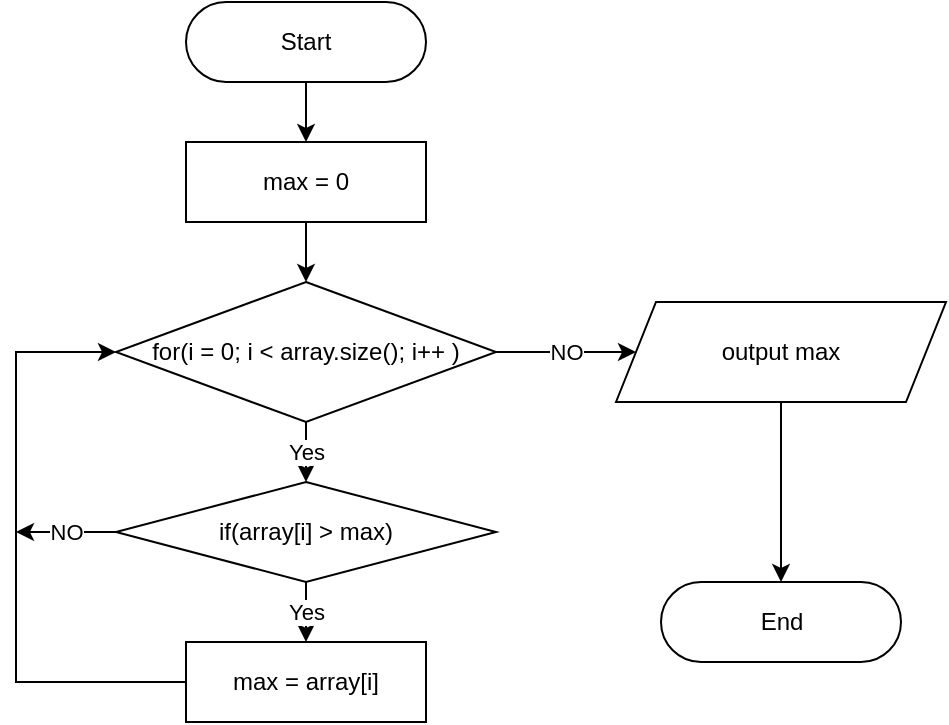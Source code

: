 <mxfile>
    <diagram id="1rW_6nHHEYhYeWf5bQtX" name="Page-1">
        <mxGraphModel dx="640" dy="378" grid="1" gridSize="10" guides="1" tooltips="1" connect="1" arrows="1" fold="1" page="1" pageScale="1" pageWidth="850" pageHeight="1100" math="0" shadow="0">
            <root>
                <mxCell id="0"/>
                <mxCell id="1" parent="0"/>
                <mxCell id="9" style="edgeStyle=orthogonalEdgeStyle;rounded=0;orthogonalLoop=1;jettySize=auto;html=1;exitX=0.5;exitY=1;exitDx=0;exitDy=0;entryX=0.5;entryY=0;entryDx=0;entryDy=0;" edge="1" parent="1" source="2" target="5">
                    <mxGeometry relative="1" as="geometry"/>
                </mxCell>
                <mxCell id="2" value="Start" style="rounded=1;whiteSpace=wrap;html=1;arcSize=50;" vertex="1" parent="1">
                    <mxGeometry x="265" y="30" width="120" height="40" as="geometry"/>
                </mxCell>
                <mxCell id="3" value="End" style="rounded=1;whiteSpace=wrap;html=1;arcSize=50;" vertex="1" parent="1">
                    <mxGeometry x="502.5" y="320" width="120" height="40" as="geometry"/>
                </mxCell>
                <mxCell id="11" value="Yes" style="edgeStyle=orthogonalEdgeStyle;rounded=0;orthogonalLoop=1;jettySize=auto;html=1;exitX=0.5;exitY=1;exitDx=0;exitDy=0;entryX=0.5;entryY=0;entryDx=0;entryDy=0;" edge="1" parent="1" source="4" target="8">
                    <mxGeometry relative="1" as="geometry"/>
                </mxCell>
                <mxCell id="18" value="NO" style="edgeStyle=orthogonalEdgeStyle;rounded=0;orthogonalLoop=1;jettySize=auto;html=1;exitX=1;exitY=0.5;exitDx=0;exitDy=0;entryX=0;entryY=0.5;entryDx=0;entryDy=0;" edge="1" parent="1" source="4" target="16">
                    <mxGeometry relative="1" as="geometry"/>
                </mxCell>
                <mxCell id="4" value="for(i = 0; i &amp;lt; array.size(); i++ )" style="rhombus;whiteSpace=wrap;html=1;" vertex="1" parent="1">
                    <mxGeometry x="230" y="170" width="190" height="70" as="geometry"/>
                </mxCell>
                <mxCell id="10" style="edgeStyle=orthogonalEdgeStyle;rounded=0;orthogonalLoop=1;jettySize=auto;html=1;exitX=0.5;exitY=1;exitDx=0;exitDy=0;entryX=0.5;entryY=0;entryDx=0;entryDy=0;" edge="1" parent="1" source="5" target="4">
                    <mxGeometry relative="1" as="geometry"/>
                </mxCell>
                <mxCell id="5" value="max = 0" style="rounded=0;whiteSpace=wrap;html=1;" vertex="1" parent="1">
                    <mxGeometry x="265" y="100" width="120" height="40" as="geometry"/>
                </mxCell>
                <mxCell id="13" style="edgeStyle=orthogonalEdgeStyle;rounded=0;orthogonalLoop=1;jettySize=auto;html=1;entryX=0;entryY=0.5;entryDx=0;entryDy=0;" edge="1" parent="1" source="6" target="4">
                    <mxGeometry relative="1" as="geometry">
                        <Array as="points">
                            <mxPoint x="180" y="370"/>
                            <mxPoint x="180" y="205"/>
                        </Array>
                    </mxGeometry>
                </mxCell>
                <mxCell id="6" value="max = array[i]" style="rounded=0;whiteSpace=wrap;html=1;" vertex="1" parent="1">
                    <mxGeometry x="265" y="350" width="120" height="40" as="geometry"/>
                </mxCell>
                <mxCell id="12" value="Yes" style="edgeStyle=orthogonalEdgeStyle;rounded=0;orthogonalLoop=1;jettySize=auto;html=1;exitX=0.5;exitY=1;exitDx=0;exitDy=0;entryX=0.5;entryY=0;entryDx=0;entryDy=0;" edge="1" parent="1" source="8" target="6">
                    <mxGeometry relative="1" as="geometry"/>
                </mxCell>
                <mxCell id="14" value="NO" style="edgeStyle=orthogonalEdgeStyle;rounded=0;orthogonalLoop=1;jettySize=auto;html=1;exitX=0;exitY=0.5;exitDx=0;exitDy=0;" edge="1" parent="1" source="8">
                    <mxGeometry relative="1" as="geometry">
                        <mxPoint x="180" y="295" as="targetPoint"/>
                        <Array as="points">
                            <mxPoint x="210" y="295"/>
                            <mxPoint x="210" y="295"/>
                        </Array>
                    </mxGeometry>
                </mxCell>
                <mxCell id="8" value="if(array[i] &amp;gt; max)" style="rhombus;whiteSpace=wrap;html=1;" vertex="1" parent="1">
                    <mxGeometry x="230" y="270" width="190" height="50" as="geometry"/>
                </mxCell>
                <mxCell id="17" style="edgeStyle=orthogonalEdgeStyle;rounded=0;orthogonalLoop=1;jettySize=auto;html=1;entryX=0.5;entryY=0;entryDx=0;entryDy=0;" edge="1" parent="1" source="16" target="3">
                    <mxGeometry relative="1" as="geometry"/>
                </mxCell>
                <mxCell id="16" value="output max" style="shape=parallelogram;perimeter=parallelogramPerimeter;whiteSpace=wrap;html=1;fixedSize=1;" vertex="1" parent="1">
                    <mxGeometry x="480" y="180" width="165" height="50" as="geometry"/>
                </mxCell>
            </root>
        </mxGraphModel>
    </diagram>
</mxfile>